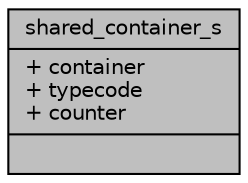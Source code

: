 digraph "shared_container_s"
{
 // LATEX_PDF_SIZE
  edge [fontname="Helvetica",fontsize="10",labelfontname="Helvetica",labelfontsize="10"];
  node [fontname="Helvetica",fontsize="10",shape=record];
  Node1 [label="{shared_container_s\n|+ container\l+ typecode\l+ counter\l|}",height=0.2,width=0.4,color="black", fillcolor="grey75", style="filled", fontcolor="black",tooltip=" "];
}
